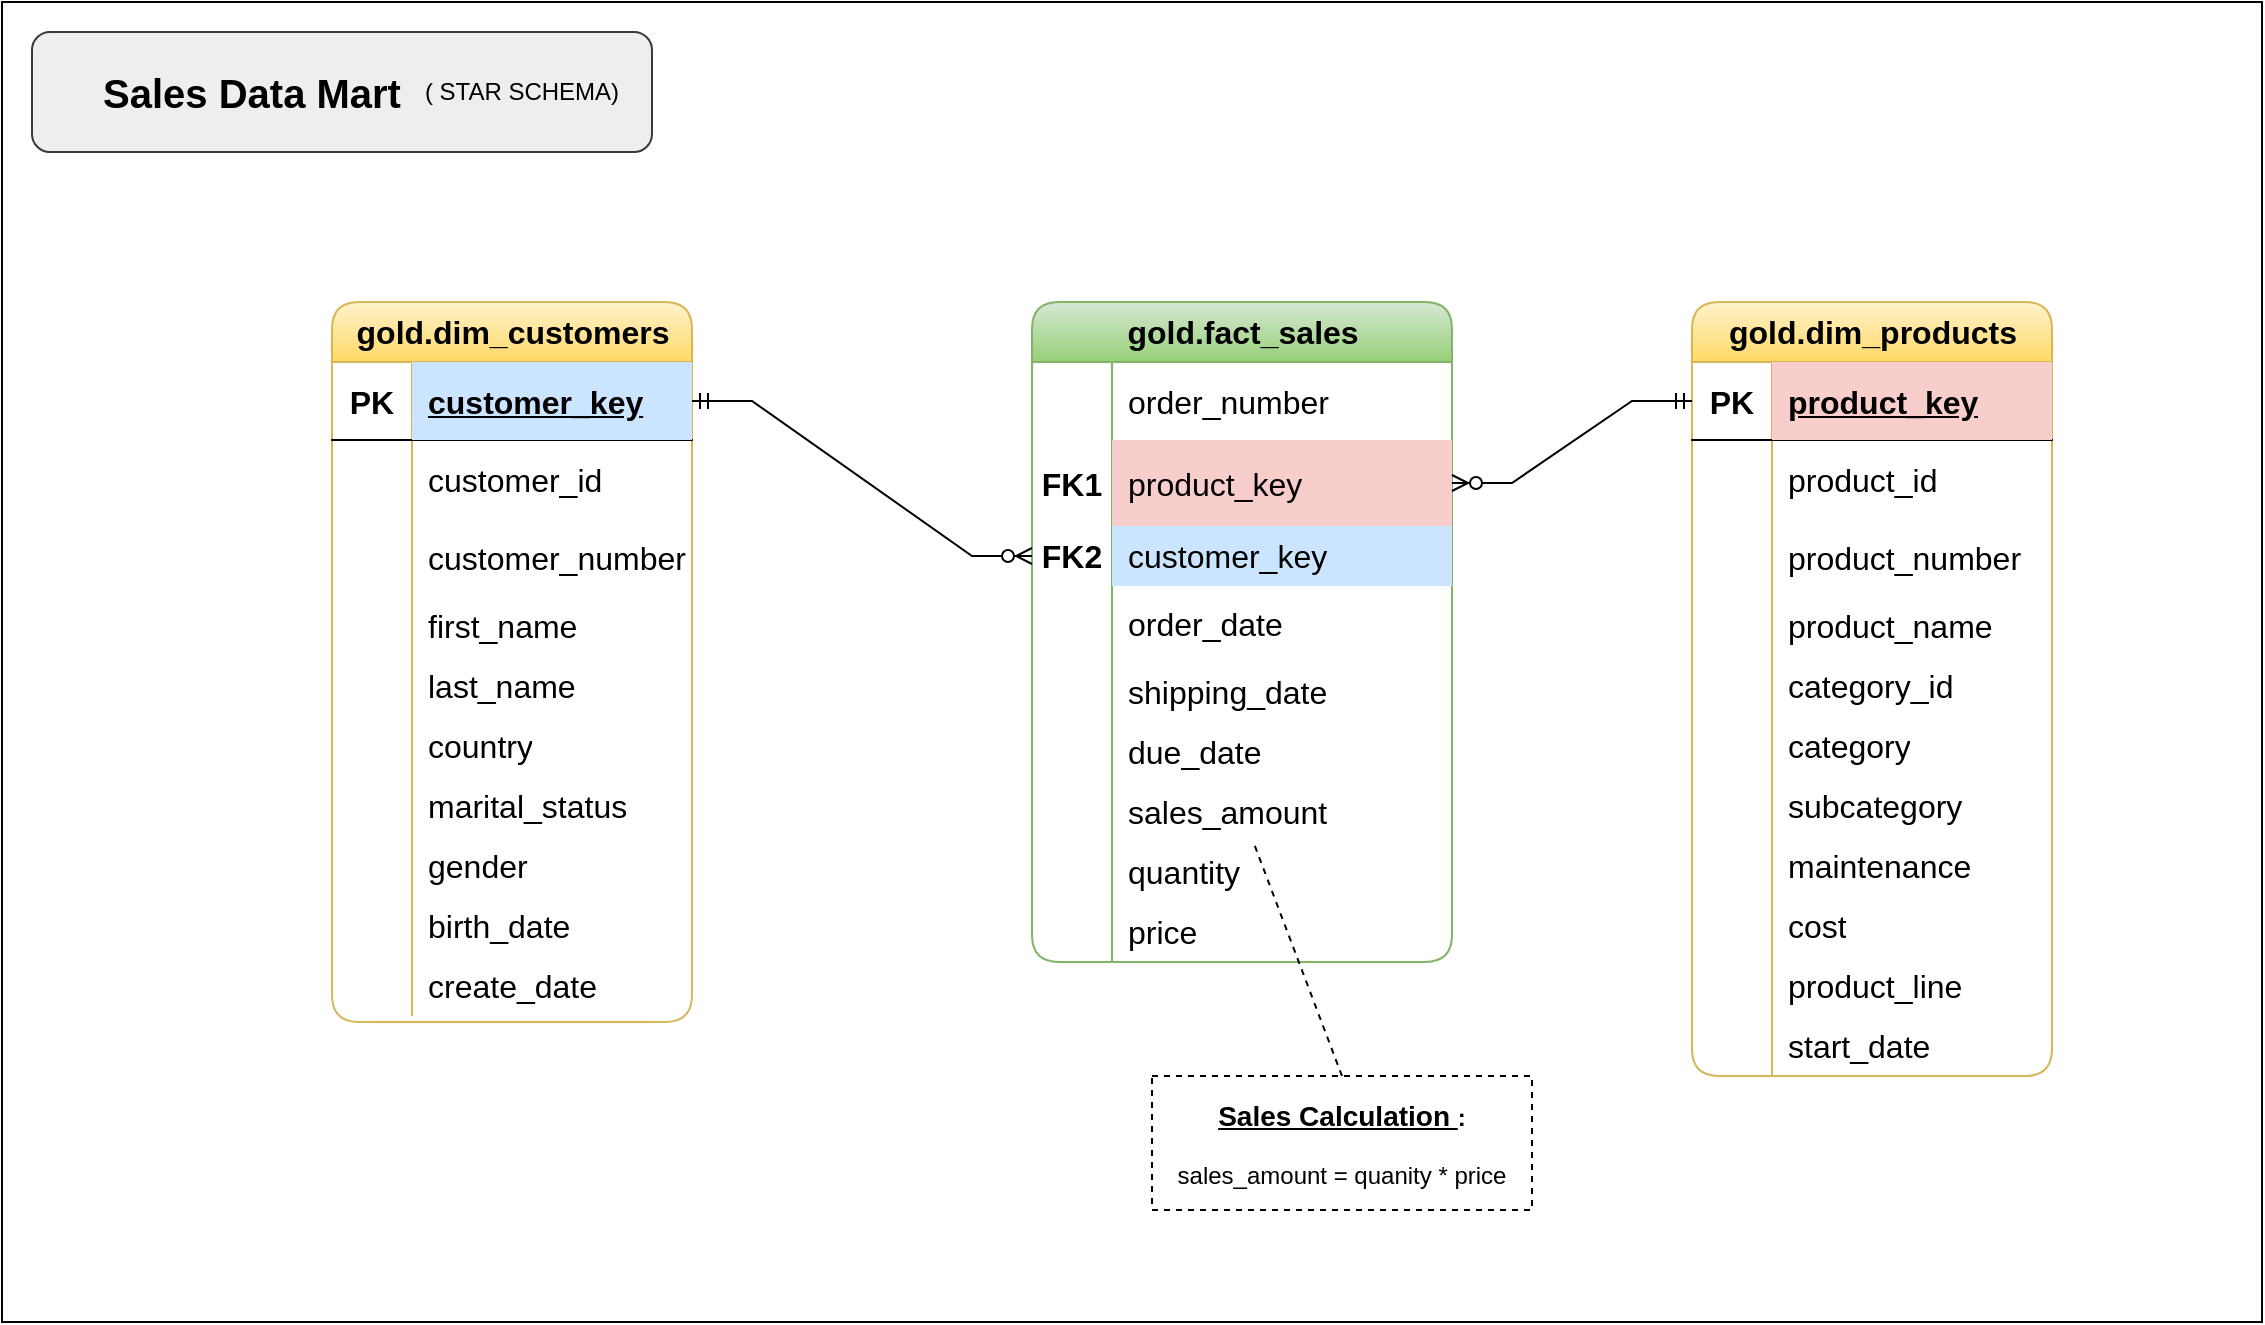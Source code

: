 <mxfile version="28.0.6">
  <diagram name="Page-1" id="heKr-pTORwXaafZN0PNs">
    <mxGraphModel dx="1231" dy="581" grid="1" gridSize="10" guides="1" tooltips="1" connect="1" arrows="1" fold="1" page="1" pageScale="1" pageWidth="1200" pageHeight="1920" math="0" shadow="0">
      <root>
        <mxCell id="0" />
        <mxCell id="1" parent="0" />
        <mxCell id="PJMB5skISixGm1OOkztE-1" value="" style="rounded=0;whiteSpace=wrap;html=1;" vertex="1" parent="1">
          <mxGeometry x="35" y="10" width="1130" height="660" as="geometry" />
        </mxCell>
        <mxCell id="b_5V-ln6tmP2n-b7iVZX-113" value="" style="rounded=1;whiteSpace=wrap;html=1;fillColor=#eeeeee;strokeColor=#36393d;" parent="1" vertex="1">
          <mxGeometry x="50" y="25" width="310" height="60" as="geometry" />
        </mxCell>
        <mxCell id="b_5V-ln6tmP2n-b7iVZX-1" value="gold.dim_customers" style="shape=table;startSize=30;container=1;collapsible=1;childLayout=tableLayout;fixedRows=1;rowLines=0;fontStyle=1;align=center;resizeLast=1;html=1;fontSize=16;rounded=1;fillColor=#fff2cc;strokeColor=#d6b656;gradientColor=#ffd966;" parent="1" vertex="1">
          <mxGeometry x="200" y="160" width="180" height="360" as="geometry" />
        </mxCell>
        <mxCell id="b_5V-ln6tmP2n-b7iVZX-2" value="" style="shape=tableRow;horizontal=0;startSize=0;swimlaneHead=0;swimlaneBody=0;fillColor=none;collapsible=0;dropTarget=0;points=[[0,0.5],[1,0.5]];portConstraint=eastwest;top=0;left=0;right=0;bottom=1;fontSize=16;" parent="b_5V-ln6tmP2n-b7iVZX-1" vertex="1">
          <mxGeometry y="30" width="180" height="39" as="geometry" />
        </mxCell>
        <mxCell id="b_5V-ln6tmP2n-b7iVZX-3" value="PK" style="shape=partialRectangle;connectable=0;fillColor=none;top=0;left=0;bottom=0;right=0;fontStyle=1;overflow=hidden;whiteSpace=wrap;html=1;fontSize=16;" parent="b_5V-ln6tmP2n-b7iVZX-2" vertex="1">
          <mxGeometry width="40" height="39" as="geometry">
            <mxRectangle width="40" height="39" as="alternateBounds" />
          </mxGeometry>
        </mxCell>
        <mxCell id="b_5V-ln6tmP2n-b7iVZX-4" value="customer_key" style="shape=partialRectangle;connectable=0;fillColor=#cce5ff;top=0;left=0;bottom=0;right=0;align=left;spacingLeft=6;fontStyle=5;overflow=hidden;whiteSpace=wrap;html=1;fontSize=16;strokeColor=#36393d;" parent="b_5V-ln6tmP2n-b7iVZX-2" vertex="1">
          <mxGeometry x="40" width="140" height="39" as="geometry">
            <mxRectangle width="140" height="39" as="alternateBounds" />
          </mxGeometry>
        </mxCell>
        <mxCell id="b_5V-ln6tmP2n-b7iVZX-5" value="" style="shape=tableRow;horizontal=0;startSize=0;swimlaneHead=0;swimlaneBody=0;fillColor=none;collapsible=0;dropTarget=0;points=[[0,0.5],[1,0.5]];portConstraint=eastwest;top=0;left=0;right=0;bottom=0;fontSize=16;" parent="b_5V-ln6tmP2n-b7iVZX-1" vertex="1">
          <mxGeometry y="69" width="180" height="39" as="geometry" />
        </mxCell>
        <mxCell id="b_5V-ln6tmP2n-b7iVZX-6" value="" style="shape=partialRectangle;connectable=0;fillColor=none;top=0;left=0;bottom=0;right=0;editable=1;overflow=hidden;whiteSpace=wrap;html=1;fontSize=16;" parent="b_5V-ln6tmP2n-b7iVZX-5" vertex="1">
          <mxGeometry width="40" height="39" as="geometry">
            <mxRectangle width="40" height="39" as="alternateBounds" />
          </mxGeometry>
        </mxCell>
        <mxCell id="b_5V-ln6tmP2n-b7iVZX-7" value="customer_id" style="shape=partialRectangle;connectable=0;fillColor=none;top=0;left=0;bottom=0;right=0;align=left;spacingLeft=6;overflow=hidden;whiteSpace=wrap;html=1;fontSize=16;" parent="b_5V-ln6tmP2n-b7iVZX-5" vertex="1">
          <mxGeometry x="40" width="140" height="39" as="geometry">
            <mxRectangle width="140" height="39" as="alternateBounds" />
          </mxGeometry>
        </mxCell>
        <mxCell id="b_5V-ln6tmP2n-b7iVZX-8" value="" style="shape=tableRow;horizontal=0;startSize=0;swimlaneHead=0;swimlaneBody=0;fillColor=none;collapsible=0;dropTarget=0;points=[[0,0.5],[1,0.5]];portConstraint=eastwest;top=0;left=0;right=0;bottom=0;fontSize=16;" parent="b_5V-ln6tmP2n-b7iVZX-1" vertex="1">
          <mxGeometry y="108" width="180" height="39" as="geometry" />
        </mxCell>
        <mxCell id="b_5V-ln6tmP2n-b7iVZX-9" value="" style="shape=partialRectangle;connectable=0;fillColor=none;top=0;left=0;bottom=0;right=0;editable=1;overflow=hidden;whiteSpace=wrap;html=1;fontSize=16;" parent="b_5V-ln6tmP2n-b7iVZX-8" vertex="1">
          <mxGeometry width="40" height="39" as="geometry">
            <mxRectangle width="40" height="39" as="alternateBounds" />
          </mxGeometry>
        </mxCell>
        <mxCell id="b_5V-ln6tmP2n-b7iVZX-10" value="customer_number" style="shape=partialRectangle;connectable=0;fillColor=none;top=0;left=0;bottom=0;right=0;align=left;spacingLeft=6;overflow=hidden;whiteSpace=wrap;html=1;fontSize=16;" parent="b_5V-ln6tmP2n-b7iVZX-8" vertex="1">
          <mxGeometry x="40" width="140" height="39" as="geometry">
            <mxRectangle width="140" height="39" as="alternateBounds" />
          </mxGeometry>
        </mxCell>
        <mxCell id="b_5V-ln6tmP2n-b7iVZX-11" value="" style="shape=tableRow;horizontal=0;startSize=0;swimlaneHead=0;swimlaneBody=0;fillColor=none;collapsible=0;dropTarget=0;points=[[0,0.5],[1,0.5]];portConstraint=eastwest;top=0;left=0;right=0;bottom=0;fontSize=16;" parent="b_5V-ln6tmP2n-b7iVZX-1" vertex="1">
          <mxGeometry y="147" width="180" height="30" as="geometry" />
        </mxCell>
        <mxCell id="b_5V-ln6tmP2n-b7iVZX-12" value="" style="shape=partialRectangle;connectable=0;fillColor=none;top=0;left=0;bottom=0;right=0;editable=1;overflow=hidden;whiteSpace=wrap;html=1;fontSize=16;" parent="b_5V-ln6tmP2n-b7iVZX-11" vertex="1">
          <mxGeometry width="40" height="30" as="geometry">
            <mxRectangle width="40" height="30" as="alternateBounds" />
          </mxGeometry>
        </mxCell>
        <mxCell id="b_5V-ln6tmP2n-b7iVZX-13" value="first_name" style="shape=partialRectangle;connectable=0;fillColor=none;top=0;left=0;bottom=0;right=0;align=left;spacingLeft=6;overflow=hidden;whiteSpace=wrap;html=1;fontSize=16;" parent="b_5V-ln6tmP2n-b7iVZX-11" vertex="1">
          <mxGeometry x="40" width="140" height="30" as="geometry">
            <mxRectangle width="140" height="30" as="alternateBounds" />
          </mxGeometry>
        </mxCell>
        <mxCell id="b_5V-ln6tmP2n-b7iVZX-15" value="" style="shape=tableRow;horizontal=0;startSize=0;swimlaneHead=0;swimlaneBody=0;fillColor=none;collapsible=0;dropTarget=0;points=[[0,0.5],[1,0.5]];portConstraint=eastwest;top=0;left=0;right=0;bottom=0;fontSize=16;" parent="b_5V-ln6tmP2n-b7iVZX-1" vertex="1">
          <mxGeometry y="177" width="180" height="30" as="geometry" />
        </mxCell>
        <mxCell id="b_5V-ln6tmP2n-b7iVZX-16" value="" style="shape=partialRectangle;connectable=0;fillColor=none;top=0;left=0;bottom=0;right=0;editable=1;overflow=hidden;whiteSpace=wrap;html=1;fontSize=16;" parent="b_5V-ln6tmP2n-b7iVZX-15" vertex="1">
          <mxGeometry width="40" height="30" as="geometry">
            <mxRectangle width="40" height="30" as="alternateBounds" />
          </mxGeometry>
        </mxCell>
        <mxCell id="b_5V-ln6tmP2n-b7iVZX-17" value="last_name" style="shape=partialRectangle;connectable=0;fillColor=none;top=0;left=0;bottom=0;right=0;align=left;spacingLeft=6;overflow=hidden;whiteSpace=wrap;html=1;fontSize=16;" parent="b_5V-ln6tmP2n-b7iVZX-15" vertex="1">
          <mxGeometry x="40" width="140" height="30" as="geometry">
            <mxRectangle width="140" height="30" as="alternateBounds" />
          </mxGeometry>
        </mxCell>
        <mxCell id="b_5V-ln6tmP2n-b7iVZX-18" value="" style="shape=tableRow;horizontal=0;startSize=0;swimlaneHead=0;swimlaneBody=0;fillColor=none;collapsible=0;dropTarget=0;points=[[0,0.5],[1,0.5]];portConstraint=eastwest;top=0;left=0;right=0;bottom=0;fontSize=16;" parent="b_5V-ln6tmP2n-b7iVZX-1" vertex="1">
          <mxGeometry y="207" width="180" height="30" as="geometry" />
        </mxCell>
        <mxCell id="b_5V-ln6tmP2n-b7iVZX-19" value="" style="shape=partialRectangle;connectable=0;fillColor=none;top=0;left=0;bottom=0;right=0;editable=1;overflow=hidden;whiteSpace=wrap;html=1;fontSize=16;" parent="b_5V-ln6tmP2n-b7iVZX-18" vertex="1">
          <mxGeometry width="40" height="30" as="geometry">
            <mxRectangle width="40" height="30" as="alternateBounds" />
          </mxGeometry>
        </mxCell>
        <mxCell id="b_5V-ln6tmP2n-b7iVZX-20" value="country" style="shape=partialRectangle;connectable=0;fillColor=none;top=0;left=0;bottom=0;right=0;align=left;spacingLeft=6;overflow=hidden;whiteSpace=wrap;html=1;fontSize=16;" parent="b_5V-ln6tmP2n-b7iVZX-18" vertex="1">
          <mxGeometry x="40" width="140" height="30" as="geometry">
            <mxRectangle width="140" height="30" as="alternateBounds" />
          </mxGeometry>
        </mxCell>
        <mxCell id="b_5V-ln6tmP2n-b7iVZX-21" value="" style="shape=tableRow;horizontal=0;startSize=0;swimlaneHead=0;swimlaneBody=0;fillColor=none;collapsible=0;dropTarget=0;points=[[0,0.5],[1,0.5]];portConstraint=eastwest;top=0;left=0;right=0;bottom=0;fontSize=16;" parent="b_5V-ln6tmP2n-b7iVZX-1" vertex="1">
          <mxGeometry y="237" width="180" height="30" as="geometry" />
        </mxCell>
        <mxCell id="b_5V-ln6tmP2n-b7iVZX-22" value="" style="shape=partialRectangle;connectable=0;fillColor=none;top=0;left=0;bottom=0;right=0;editable=1;overflow=hidden;whiteSpace=wrap;html=1;fontSize=16;" parent="b_5V-ln6tmP2n-b7iVZX-21" vertex="1">
          <mxGeometry width="40" height="30" as="geometry">
            <mxRectangle width="40" height="30" as="alternateBounds" />
          </mxGeometry>
        </mxCell>
        <mxCell id="b_5V-ln6tmP2n-b7iVZX-23" value="marital_status" style="shape=partialRectangle;connectable=0;fillColor=none;top=0;left=0;bottom=0;right=0;align=left;spacingLeft=6;overflow=hidden;whiteSpace=wrap;html=1;fontSize=16;" parent="b_5V-ln6tmP2n-b7iVZX-21" vertex="1">
          <mxGeometry x="40" width="140" height="30" as="geometry">
            <mxRectangle width="140" height="30" as="alternateBounds" />
          </mxGeometry>
        </mxCell>
        <mxCell id="b_5V-ln6tmP2n-b7iVZX-24" value="" style="shape=tableRow;horizontal=0;startSize=0;swimlaneHead=0;swimlaneBody=0;fillColor=none;collapsible=0;dropTarget=0;points=[[0,0.5],[1,0.5]];portConstraint=eastwest;top=0;left=0;right=0;bottom=0;fontSize=16;" parent="b_5V-ln6tmP2n-b7iVZX-1" vertex="1">
          <mxGeometry y="267" width="180" height="30" as="geometry" />
        </mxCell>
        <mxCell id="b_5V-ln6tmP2n-b7iVZX-25" value="" style="shape=partialRectangle;connectable=0;fillColor=none;top=0;left=0;bottom=0;right=0;editable=1;overflow=hidden;whiteSpace=wrap;html=1;fontSize=16;" parent="b_5V-ln6tmP2n-b7iVZX-24" vertex="1">
          <mxGeometry width="40" height="30" as="geometry">
            <mxRectangle width="40" height="30" as="alternateBounds" />
          </mxGeometry>
        </mxCell>
        <mxCell id="b_5V-ln6tmP2n-b7iVZX-26" value="gender" style="shape=partialRectangle;connectable=0;fillColor=none;top=0;left=0;bottom=0;right=0;align=left;spacingLeft=6;overflow=hidden;whiteSpace=wrap;html=1;fontSize=16;" parent="b_5V-ln6tmP2n-b7iVZX-24" vertex="1">
          <mxGeometry x="40" width="140" height="30" as="geometry">
            <mxRectangle width="140" height="30" as="alternateBounds" />
          </mxGeometry>
        </mxCell>
        <mxCell id="b_5V-ln6tmP2n-b7iVZX-27" value="" style="shape=tableRow;horizontal=0;startSize=0;swimlaneHead=0;swimlaneBody=0;fillColor=none;collapsible=0;dropTarget=0;points=[[0,0.5],[1,0.5]];portConstraint=eastwest;top=0;left=0;right=0;bottom=0;fontSize=16;" parent="b_5V-ln6tmP2n-b7iVZX-1" vertex="1">
          <mxGeometry y="297" width="180" height="30" as="geometry" />
        </mxCell>
        <mxCell id="b_5V-ln6tmP2n-b7iVZX-28" value="" style="shape=partialRectangle;connectable=0;fillColor=none;top=0;left=0;bottom=0;right=0;editable=1;overflow=hidden;whiteSpace=wrap;html=1;fontSize=16;" parent="b_5V-ln6tmP2n-b7iVZX-27" vertex="1">
          <mxGeometry width="40" height="30" as="geometry">
            <mxRectangle width="40" height="30" as="alternateBounds" />
          </mxGeometry>
        </mxCell>
        <mxCell id="b_5V-ln6tmP2n-b7iVZX-29" value="birth_date" style="shape=partialRectangle;connectable=0;fillColor=none;top=0;left=0;bottom=0;right=0;align=left;spacingLeft=6;overflow=hidden;whiteSpace=wrap;html=1;fontSize=16;" parent="b_5V-ln6tmP2n-b7iVZX-27" vertex="1">
          <mxGeometry x="40" width="140" height="30" as="geometry">
            <mxRectangle width="140" height="30" as="alternateBounds" />
          </mxGeometry>
        </mxCell>
        <mxCell id="b_5V-ln6tmP2n-b7iVZX-30" value="" style="shape=tableRow;horizontal=0;startSize=0;swimlaneHead=0;swimlaneBody=0;fillColor=none;collapsible=0;dropTarget=0;points=[[0,0.5],[1,0.5]];portConstraint=eastwest;top=0;left=0;right=0;bottom=0;fontSize=16;" parent="b_5V-ln6tmP2n-b7iVZX-1" vertex="1">
          <mxGeometry y="327" width="180" height="30" as="geometry" />
        </mxCell>
        <mxCell id="b_5V-ln6tmP2n-b7iVZX-31" value="" style="shape=partialRectangle;connectable=0;fillColor=none;top=0;left=0;bottom=0;right=0;editable=1;overflow=hidden;whiteSpace=wrap;html=1;fontSize=16;" parent="b_5V-ln6tmP2n-b7iVZX-30" vertex="1">
          <mxGeometry width="40" height="30" as="geometry">
            <mxRectangle width="40" height="30" as="alternateBounds" />
          </mxGeometry>
        </mxCell>
        <mxCell id="b_5V-ln6tmP2n-b7iVZX-32" value="create_date" style="shape=partialRectangle;connectable=0;fillColor=none;top=0;left=0;bottom=0;right=0;align=left;spacingLeft=6;overflow=hidden;whiteSpace=wrap;html=1;fontSize=16;" parent="b_5V-ln6tmP2n-b7iVZX-30" vertex="1">
          <mxGeometry x="40" width="140" height="30" as="geometry">
            <mxRectangle width="140" height="30" as="alternateBounds" />
          </mxGeometry>
        </mxCell>
        <mxCell id="b_5V-ln6tmP2n-b7iVZX-39" value="gold.dim_products" style="shape=table;startSize=30;container=1;collapsible=1;childLayout=tableLayout;fixedRows=1;rowLines=0;fontStyle=1;align=center;resizeLast=1;html=1;fontSize=16;rounded=1;fillColor=#fff2cc;strokeColor=#d6b656;gradientColor=#ffd966;" parent="1" vertex="1">
          <mxGeometry x="880" y="160" width="180" height="387" as="geometry" />
        </mxCell>
        <mxCell id="b_5V-ln6tmP2n-b7iVZX-40" value="" style="shape=tableRow;horizontal=0;startSize=0;swimlaneHead=0;swimlaneBody=0;fillColor=none;collapsible=0;dropTarget=0;points=[[0,0.5],[1,0.5]];portConstraint=eastwest;top=0;left=0;right=0;bottom=1;fontSize=16;" parent="b_5V-ln6tmP2n-b7iVZX-39" vertex="1">
          <mxGeometry y="30" width="180" height="39" as="geometry" />
        </mxCell>
        <mxCell id="b_5V-ln6tmP2n-b7iVZX-41" value="PK" style="shape=partialRectangle;connectable=0;fillColor=none;top=0;left=0;bottom=0;right=0;fontStyle=1;overflow=hidden;whiteSpace=wrap;html=1;fontSize=16;" parent="b_5V-ln6tmP2n-b7iVZX-40" vertex="1">
          <mxGeometry width="40" height="39" as="geometry">
            <mxRectangle width="40" height="39" as="alternateBounds" />
          </mxGeometry>
        </mxCell>
        <mxCell id="b_5V-ln6tmP2n-b7iVZX-42" value="product_key" style="shape=partialRectangle;connectable=0;fillColor=#f8cecc;top=0;left=0;bottom=0;right=0;align=left;spacingLeft=6;fontStyle=5;overflow=hidden;whiteSpace=wrap;html=1;fontSize=16;strokeColor=#b85450;" parent="b_5V-ln6tmP2n-b7iVZX-40" vertex="1">
          <mxGeometry x="40" width="140" height="39" as="geometry">
            <mxRectangle width="140" height="39" as="alternateBounds" />
          </mxGeometry>
        </mxCell>
        <mxCell id="b_5V-ln6tmP2n-b7iVZX-43" value="" style="shape=tableRow;horizontal=0;startSize=0;swimlaneHead=0;swimlaneBody=0;fillColor=none;collapsible=0;dropTarget=0;points=[[0,0.5],[1,0.5]];portConstraint=eastwest;top=0;left=0;right=0;bottom=0;fontSize=16;" parent="b_5V-ln6tmP2n-b7iVZX-39" vertex="1">
          <mxGeometry y="69" width="180" height="39" as="geometry" />
        </mxCell>
        <mxCell id="b_5V-ln6tmP2n-b7iVZX-44" value="" style="shape=partialRectangle;connectable=0;fillColor=none;top=0;left=0;bottom=0;right=0;editable=1;overflow=hidden;whiteSpace=wrap;html=1;fontSize=16;" parent="b_5V-ln6tmP2n-b7iVZX-43" vertex="1">
          <mxGeometry width="40" height="39" as="geometry">
            <mxRectangle width="40" height="39" as="alternateBounds" />
          </mxGeometry>
        </mxCell>
        <mxCell id="b_5V-ln6tmP2n-b7iVZX-45" value="product_id" style="shape=partialRectangle;connectable=0;fillColor=none;top=0;left=0;bottom=0;right=0;align=left;spacingLeft=6;overflow=hidden;whiteSpace=wrap;html=1;fontSize=16;" parent="b_5V-ln6tmP2n-b7iVZX-43" vertex="1">
          <mxGeometry x="40" width="140" height="39" as="geometry">
            <mxRectangle width="140" height="39" as="alternateBounds" />
          </mxGeometry>
        </mxCell>
        <mxCell id="b_5V-ln6tmP2n-b7iVZX-46" value="" style="shape=tableRow;horizontal=0;startSize=0;swimlaneHead=0;swimlaneBody=0;fillColor=none;collapsible=0;dropTarget=0;points=[[0,0.5],[1,0.5]];portConstraint=eastwest;top=0;left=0;right=0;bottom=0;fontSize=16;" parent="b_5V-ln6tmP2n-b7iVZX-39" vertex="1">
          <mxGeometry y="108" width="180" height="39" as="geometry" />
        </mxCell>
        <mxCell id="b_5V-ln6tmP2n-b7iVZX-47" value="" style="shape=partialRectangle;connectable=0;fillColor=none;top=0;left=0;bottom=0;right=0;editable=1;overflow=hidden;whiteSpace=wrap;html=1;fontSize=16;" parent="b_5V-ln6tmP2n-b7iVZX-46" vertex="1">
          <mxGeometry width="40" height="39" as="geometry">
            <mxRectangle width="40" height="39" as="alternateBounds" />
          </mxGeometry>
        </mxCell>
        <mxCell id="b_5V-ln6tmP2n-b7iVZX-48" value="product_number" style="shape=partialRectangle;connectable=0;fillColor=none;top=0;left=0;bottom=0;right=0;align=left;spacingLeft=6;overflow=hidden;whiteSpace=wrap;html=1;fontSize=16;" parent="b_5V-ln6tmP2n-b7iVZX-46" vertex="1">
          <mxGeometry x="40" width="140" height="39" as="geometry">
            <mxRectangle width="140" height="39" as="alternateBounds" />
          </mxGeometry>
        </mxCell>
        <mxCell id="b_5V-ln6tmP2n-b7iVZX-49" value="" style="shape=tableRow;horizontal=0;startSize=0;swimlaneHead=0;swimlaneBody=0;fillColor=none;collapsible=0;dropTarget=0;points=[[0,0.5],[1,0.5]];portConstraint=eastwest;top=0;left=0;right=0;bottom=0;fontSize=16;" parent="b_5V-ln6tmP2n-b7iVZX-39" vertex="1">
          <mxGeometry y="147" width="180" height="30" as="geometry" />
        </mxCell>
        <mxCell id="b_5V-ln6tmP2n-b7iVZX-50" value="" style="shape=partialRectangle;connectable=0;fillColor=none;top=0;left=0;bottom=0;right=0;editable=1;overflow=hidden;whiteSpace=wrap;html=1;fontSize=16;" parent="b_5V-ln6tmP2n-b7iVZX-49" vertex="1">
          <mxGeometry width="40" height="30" as="geometry">
            <mxRectangle width="40" height="30" as="alternateBounds" />
          </mxGeometry>
        </mxCell>
        <mxCell id="b_5V-ln6tmP2n-b7iVZX-51" value="product_name" style="shape=partialRectangle;connectable=0;fillColor=none;top=0;left=0;bottom=0;right=0;align=left;spacingLeft=6;overflow=hidden;whiteSpace=wrap;html=1;fontSize=16;" parent="b_5V-ln6tmP2n-b7iVZX-49" vertex="1">
          <mxGeometry x="40" width="140" height="30" as="geometry">
            <mxRectangle width="140" height="30" as="alternateBounds" />
          </mxGeometry>
        </mxCell>
        <mxCell id="b_5V-ln6tmP2n-b7iVZX-52" value="" style="shape=tableRow;horizontal=0;startSize=0;swimlaneHead=0;swimlaneBody=0;fillColor=none;collapsible=0;dropTarget=0;points=[[0,0.5],[1,0.5]];portConstraint=eastwest;top=0;left=0;right=0;bottom=0;fontSize=16;" parent="b_5V-ln6tmP2n-b7iVZX-39" vertex="1">
          <mxGeometry y="177" width="180" height="30" as="geometry" />
        </mxCell>
        <mxCell id="b_5V-ln6tmP2n-b7iVZX-53" value="" style="shape=partialRectangle;connectable=0;fillColor=none;top=0;left=0;bottom=0;right=0;editable=1;overflow=hidden;whiteSpace=wrap;html=1;fontSize=16;" parent="b_5V-ln6tmP2n-b7iVZX-52" vertex="1">
          <mxGeometry width="40" height="30" as="geometry">
            <mxRectangle width="40" height="30" as="alternateBounds" />
          </mxGeometry>
        </mxCell>
        <mxCell id="b_5V-ln6tmP2n-b7iVZX-54" value="category_id" style="shape=partialRectangle;connectable=0;fillColor=none;top=0;left=0;bottom=0;right=0;align=left;spacingLeft=6;overflow=hidden;whiteSpace=wrap;html=1;fontSize=16;" parent="b_5V-ln6tmP2n-b7iVZX-52" vertex="1">
          <mxGeometry x="40" width="140" height="30" as="geometry">
            <mxRectangle width="140" height="30" as="alternateBounds" />
          </mxGeometry>
        </mxCell>
        <mxCell id="b_5V-ln6tmP2n-b7iVZX-55" value="" style="shape=tableRow;horizontal=0;startSize=0;swimlaneHead=0;swimlaneBody=0;fillColor=none;collapsible=0;dropTarget=0;points=[[0,0.5],[1,0.5]];portConstraint=eastwest;top=0;left=0;right=0;bottom=0;fontSize=16;" parent="b_5V-ln6tmP2n-b7iVZX-39" vertex="1">
          <mxGeometry y="207" width="180" height="30" as="geometry" />
        </mxCell>
        <mxCell id="b_5V-ln6tmP2n-b7iVZX-56" value="" style="shape=partialRectangle;connectable=0;fillColor=none;top=0;left=0;bottom=0;right=0;editable=1;overflow=hidden;whiteSpace=wrap;html=1;fontSize=16;" parent="b_5V-ln6tmP2n-b7iVZX-55" vertex="1">
          <mxGeometry width="40" height="30" as="geometry">
            <mxRectangle width="40" height="30" as="alternateBounds" />
          </mxGeometry>
        </mxCell>
        <mxCell id="b_5V-ln6tmP2n-b7iVZX-57" value="category" style="shape=partialRectangle;connectable=0;fillColor=none;top=0;left=0;bottom=0;right=0;align=left;spacingLeft=6;overflow=hidden;whiteSpace=wrap;html=1;fontSize=16;" parent="b_5V-ln6tmP2n-b7iVZX-55" vertex="1">
          <mxGeometry x="40" width="140" height="30" as="geometry">
            <mxRectangle width="140" height="30" as="alternateBounds" />
          </mxGeometry>
        </mxCell>
        <mxCell id="b_5V-ln6tmP2n-b7iVZX-58" value="" style="shape=tableRow;horizontal=0;startSize=0;swimlaneHead=0;swimlaneBody=0;fillColor=none;collapsible=0;dropTarget=0;points=[[0,0.5],[1,0.5]];portConstraint=eastwest;top=0;left=0;right=0;bottom=0;fontSize=16;" parent="b_5V-ln6tmP2n-b7iVZX-39" vertex="1">
          <mxGeometry y="237" width="180" height="30" as="geometry" />
        </mxCell>
        <mxCell id="b_5V-ln6tmP2n-b7iVZX-59" value="" style="shape=partialRectangle;connectable=0;fillColor=none;top=0;left=0;bottom=0;right=0;editable=1;overflow=hidden;whiteSpace=wrap;html=1;fontSize=16;" parent="b_5V-ln6tmP2n-b7iVZX-58" vertex="1">
          <mxGeometry width="40" height="30" as="geometry">
            <mxRectangle width="40" height="30" as="alternateBounds" />
          </mxGeometry>
        </mxCell>
        <mxCell id="b_5V-ln6tmP2n-b7iVZX-60" value="subcategory" style="shape=partialRectangle;connectable=0;fillColor=none;top=0;left=0;bottom=0;right=0;align=left;spacingLeft=6;overflow=hidden;whiteSpace=wrap;html=1;fontSize=16;" parent="b_5V-ln6tmP2n-b7iVZX-58" vertex="1">
          <mxGeometry x="40" width="140" height="30" as="geometry">
            <mxRectangle width="140" height="30" as="alternateBounds" />
          </mxGeometry>
        </mxCell>
        <mxCell id="b_5V-ln6tmP2n-b7iVZX-61" value="" style="shape=tableRow;horizontal=0;startSize=0;swimlaneHead=0;swimlaneBody=0;fillColor=none;collapsible=0;dropTarget=0;points=[[0,0.5],[1,0.5]];portConstraint=eastwest;top=0;left=0;right=0;bottom=0;fontSize=16;" parent="b_5V-ln6tmP2n-b7iVZX-39" vertex="1">
          <mxGeometry y="267" width="180" height="30" as="geometry" />
        </mxCell>
        <mxCell id="b_5V-ln6tmP2n-b7iVZX-62" value="" style="shape=partialRectangle;connectable=0;fillColor=none;top=0;left=0;bottom=0;right=0;editable=1;overflow=hidden;whiteSpace=wrap;html=1;fontSize=16;" parent="b_5V-ln6tmP2n-b7iVZX-61" vertex="1">
          <mxGeometry width="40" height="30" as="geometry">
            <mxRectangle width="40" height="30" as="alternateBounds" />
          </mxGeometry>
        </mxCell>
        <mxCell id="b_5V-ln6tmP2n-b7iVZX-63" value="maintenance" style="shape=partialRectangle;connectable=0;fillColor=none;top=0;left=0;bottom=0;right=0;align=left;spacingLeft=6;overflow=hidden;whiteSpace=wrap;html=1;fontSize=16;" parent="b_5V-ln6tmP2n-b7iVZX-61" vertex="1">
          <mxGeometry x="40" width="140" height="30" as="geometry">
            <mxRectangle width="140" height="30" as="alternateBounds" />
          </mxGeometry>
        </mxCell>
        <mxCell id="b_5V-ln6tmP2n-b7iVZX-64" value="" style="shape=tableRow;horizontal=0;startSize=0;swimlaneHead=0;swimlaneBody=0;fillColor=none;collapsible=0;dropTarget=0;points=[[0,0.5],[1,0.5]];portConstraint=eastwest;top=0;left=0;right=0;bottom=0;fontSize=16;" parent="b_5V-ln6tmP2n-b7iVZX-39" vertex="1">
          <mxGeometry y="297" width="180" height="30" as="geometry" />
        </mxCell>
        <mxCell id="b_5V-ln6tmP2n-b7iVZX-65" value="" style="shape=partialRectangle;connectable=0;fillColor=none;top=0;left=0;bottom=0;right=0;editable=1;overflow=hidden;whiteSpace=wrap;html=1;fontSize=16;" parent="b_5V-ln6tmP2n-b7iVZX-64" vertex="1">
          <mxGeometry width="40" height="30" as="geometry">
            <mxRectangle width="40" height="30" as="alternateBounds" />
          </mxGeometry>
        </mxCell>
        <mxCell id="b_5V-ln6tmP2n-b7iVZX-66" value="cost" style="shape=partialRectangle;connectable=0;fillColor=none;top=0;left=0;bottom=0;right=0;align=left;spacingLeft=6;overflow=hidden;whiteSpace=wrap;html=1;fontSize=16;" parent="b_5V-ln6tmP2n-b7iVZX-64" vertex="1">
          <mxGeometry x="40" width="140" height="30" as="geometry">
            <mxRectangle width="140" height="30" as="alternateBounds" />
          </mxGeometry>
        </mxCell>
        <mxCell id="b_5V-ln6tmP2n-b7iVZX-67" value="" style="shape=tableRow;horizontal=0;startSize=0;swimlaneHead=0;swimlaneBody=0;fillColor=none;collapsible=0;dropTarget=0;points=[[0,0.5],[1,0.5]];portConstraint=eastwest;top=0;left=0;right=0;bottom=0;fontSize=16;" parent="b_5V-ln6tmP2n-b7iVZX-39" vertex="1">
          <mxGeometry y="327" width="180" height="30" as="geometry" />
        </mxCell>
        <mxCell id="b_5V-ln6tmP2n-b7iVZX-68" value="" style="shape=partialRectangle;connectable=0;fillColor=none;top=0;left=0;bottom=0;right=0;editable=1;overflow=hidden;whiteSpace=wrap;html=1;fontSize=16;" parent="b_5V-ln6tmP2n-b7iVZX-67" vertex="1">
          <mxGeometry width="40" height="30" as="geometry">
            <mxRectangle width="40" height="30" as="alternateBounds" />
          </mxGeometry>
        </mxCell>
        <mxCell id="b_5V-ln6tmP2n-b7iVZX-69" value="product_line" style="shape=partialRectangle;connectable=0;fillColor=none;top=0;left=0;bottom=0;right=0;align=left;spacingLeft=6;overflow=hidden;whiteSpace=wrap;html=1;fontSize=16;" parent="b_5V-ln6tmP2n-b7iVZX-67" vertex="1">
          <mxGeometry x="40" width="140" height="30" as="geometry">
            <mxRectangle width="140" height="30" as="alternateBounds" />
          </mxGeometry>
        </mxCell>
        <mxCell id="b_5V-ln6tmP2n-b7iVZX-70" value="" style="shape=tableRow;horizontal=0;startSize=0;swimlaneHead=0;swimlaneBody=0;fillColor=none;collapsible=0;dropTarget=0;points=[[0,0.5],[1,0.5]];portConstraint=eastwest;top=0;left=0;right=0;bottom=0;fontSize=16;" parent="b_5V-ln6tmP2n-b7iVZX-39" vertex="1">
          <mxGeometry y="357" width="180" height="30" as="geometry" />
        </mxCell>
        <mxCell id="b_5V-ln6tmP2n-b7iVZX-71" value="" style="shape=partialRectangle;connectable=0;fillColor=none;top=0;left=0;bottom=0;right=0;editable=1;overflow=hidden;whiteSpace=wrap;html=1;fontSize=16;" parent="b_5V-ln6tmP2n-b7iVZX-70" vertex="1">
          <mxGeometry width="40" height="30" as="geometry">
            <mxRectangle width="40" height="30" as="alternateBounds" />
          </mxGeometry>
        </mxCell>
        <mxCell id="b_5V-ln6tmP2n-b7iVZX-72" value="start_date" style="shape=partialRectangle;connectable=0;fillColor=none;top=0;left=0;bottom=0;right=0;align=left;spacingLeft=6;overflow=hidden;whiteSpace=wrap;html=1;fontSize=16;" parent="b_5V-ln6tmP2n-b7iVZX-70" vertex="1">
          <mxGeometry x="40" width="140" height="30" as="geometry">
            <mxRectangle width="140" height="30" as="alternateBounds" />
          </mxGeometry>
        </mxCell>
        <mxCell id="b_5V-ln6tmP2n-b7iVZX-73" value="gold.fact_sales" style="shape=table;startSize=30;container=1;collapsible=1;childLayout=tableLayout;fixedRows=1;rowLines=0;fontStyle=1;align=center;resizeLast=1;html=1;fontSize=16;rounded=1;fillColor=#d5e8d4;strokeColor=#82b366;gradientColor=#97d077;" parent="1" vertex="1">
          <mxGeometry x="550" y="160" width="210" height="330" as="geometry" />
        </mxCell>
        <mxCell id="b_5V-ln6tmP2n-b7iVZX-77" value="" style="shape=tableRow;horizontal=0;startSize=0;swimlaneHead=0;swimlaneBody=0;fillColor=none;collapsible=0;dropTarget=0;points=[[0,0.5],[1,0.5]];portConstraint=eastwest;top=0;left=0;right=0;bottom=0;fontSize=16;" parent="b_5V-ln6tmP2n-b7iVZX-73" vertex="1">
          <mxGeometry y="30" width="210" height="39" as="geometry" />
        </mxCell>
        <mxCell id="b_5V-ln6tmP2n-b7iVZX-78" value="" style="shape=partialRectangle;connectable=0;fillColor=none;top=0;left=0;bottom=0;right=0;editable=1;overflow=hidden;whiteSpace=wrap;html=1;fontSize=16;" parent="b_5V-ln6tmP2n-b7iVZX-77" vertex="1">
          <mxGeometry width="40" height="39" as="geometry">
            <mxRectangle width="40" height="39" as="alternateBounds" />
          </mxGeometry>
        </mxCell>
        <mxCell id="b_5V-ln6tmP2n-b7iVZX-79" value="order_number" style="shape=partialRectangle;connectable=0;fillColor=none;top=0;left=0;bottom=0;right=0;align=left;spacingLeft=6;overflow=hidden;whiteSpace=wrap;html=1;fontSize=16;" parent="b_5V-ln6tmP2n-b7iVZX-77" vertex="1">
          <mxGeometry x="40" width="170" height="39" as="geometry">
            <mxRectangle width="170" height="39" as="alternateBounds" />
          </mxGeometry>
        </mxCell>
        <mxCell id="b_5V-ln6tmP2n-b7iVZX-80" value="" style="shape=tableRow;horizontal=0;startSize=0;swimlaneHead=0;swimlaneBody=0;fillColor=none;collapsible=0;dropTarget=0;points=[[0,0.5],[1,0.5]];portConstraint=eastwest;top=0;left=0;right=0;bottom=0;fontSize=16;" parent="b_5V-ln6tmP2n-b7iVZX-73" vertex="1">
          <mxGeometry y="69" width="210" height="43" as="geometry" />
        </mxCell>
        <mxCell id="b_5V-ln6tmP2n-b7iVZX-81" value="&lt;b&gt;FK1&lt;/b&gt;" style="shape=partialRectangle;connectable=0;fillColor=none;top=0;left=0;bottom=0;right=0;editable=1;overflow=hidden;whiteSpace=wrap;html=1;fontSize=16;" parent="b_5V-ln6tmP2n-b7iVZX-80" vertex="1">
          <mxGeometry width="40" height="43" as="geometry">
            <mxRectangle width="40" height="43" as="alternateBounds" />
          </mxGeometry>
        </mxCell>
        <mxCell id="b_5V-ln6tmP2n-b7iVZX-82" value="product_key" style="shape=partialRectangle;connectable=0;fillColor=#f8cecc;top=0;left=0;bottom=0;right=0;align=left;spacingLeft=6;overflow=hidden;whiteSpace=wrap;html=1;fontSize=16;strokeColor=#b85450;" parent="b_5V-ln6tmP2n-b7iVZX-80" vertex="1">
          <mxGeometry x="40" width="170" height="43" as="geometry">
            <mxRectangle width="170" height="43" as="alternateBounds" />
          </mxGeometry>
        </mxCell>
        <mxCell id="b_5V-ln6tmP2n-b7iVZX-83" value="" style="shape=tableRow;horizontal=0;startSize=0;swimlaneHead=0;swimlaneBody=0;fillColor=none;collapsible=0;dropTarget=0;points=[[0,0.5],[1,0.5]];portConstraint=eastwest;top=0;left=0;right=0;bottom=0;fontSize=16;" parent="b_5V-ln6tmP2n-b7iVZX-73" vertex="1">
          <mxGeometry y="112" width="210" height="30" as="geometry" />
        </mxCell>
        <mxCell id="b_5V-ln6tmP2n-b7iVZX-84" value="FK2" style="shape=partialRectangle;connectable=0;fillColor=none;top=0;left=0;bottom=0;right=0;editable=1;overflow=hidden;whiteSpace=wrap;html=1;fontSize=16;fontStyle=1" parent="b_5V-ln6tmP2n-b7iVZX-83" vertex="1">
          <mxGeometry width="40" height="30" as="geometry">
            <mxRectangle width="40" height="30" as="alternateBounds" />
          </mxGeometry>
        </mxCell>
        <mxCell id="b_5V-ln6tmP2n-b7iVZX-85" value="customer_key" style="shape=partialRectangle;connectable=0;fillColor=#cce5ff;top=0;left=0;bottom=0;right=0;align=left;spacingLeft=6;overflow=hidden;whiteSpace=wrap;html=1;fontSize=16;strokeColor=#36393d;" parent="b_5V-ln6tmP2n-b7iVZX-83" vertex="1">
          <mxGeometry x="40" width="170" height="30" as="geometry">
            <mxRectangle width="170" height="30" as="alternateBounds" />
          </mxGeometry>
        </mxCell>
        <mxCell id="b_5V-ln6tmP2n-b7iVZX-86" value="" style="shape=tableRow;horizontal=0;startSize=0;swimlaneHead=0;swimlaneBody=0;fillColor=none;collapsible=0;dropTarget=0;points=[[0,0.5],[1,0.5]];portConstraint=eastwest;top=0;left=0;right=0;bottom=0;fontSize=16;" parent="b_5V-ln6tmP2n-b7iVZX-73" vertex="1">
          <mxGeometry y="142" width="210" height="38" as="geometry" />
        </mxCell>
        <mxCell id="b_5V-ln6tmP2n-b7iVZX-87" value="" style="shape=partialRectangle;connectable=0;fillColor=none;top=0;left=0;bottom=0;right=0;editable=1;overflow=hidden;whiteSpace=wrap;html=1;fontSize=16;" parent="b_5V-ln6tmP2n-b7iVZX-86" vertex="1">
          <mxGeometry width="40" height="38" as="geometry">
            <mxRectangle width="40" height="38" as="alternateBounds" />
          </mxGeometry>
        </mxCell>
        <mxCell id="b_5V-ln6tmP2n-b7iVZX-88" value="order_date" style="shape=partialRectangle;connectable=0;fillColor=none;top=0;left=0;bottom=0;right=0;align=left;spacingLeft=6;overflow=hidden;whiteSpace=wrap;html=1;fontSize=16;" parent="b_5V-ln6tmP2n-b7iVZX-86" vertex="1">
          <mxGeometry x="40" width="170" height="38" as="geometry">
            <mxRectangle width="170" height="38" as="alternateBounds" />
          </mxGeometry>
        </mxCell>
        <mxCell id="b_5V-ln6tmP2n-b7iVZX-89" value="" style="shape=tableRow;horizontal=0;startSize=0;swimlaneHead=0;swimlaneBody=0;fillColor=none;collapsible=0;dropTarget=0;points=[[0,0.5],[1,0.5]];portConstraint=eastwest;top=0;left=0;right=0;bottom=0;fontSize=16;" parent="b_5V-ln6tmP2n-b7iVZX-73" vertex="1">
          <mxGeometry y="180" width="210" height="30" as="geometry" />
        </mxCell>
        <mxCell id="b_5V-ln6tmP2n-b7iVZX-90" value="" style="shape=partialRectangle;connectable=0;fillColor=none;top=0;left=0;bottom=0;right=0;editable=1;overflow=hidden;whiteSpace=wrap;html=1;fontSize=16;" parent="b_5V-ln6tmP2n-b7iVZX-89" vertex="1">
          <mxGeometry width="40" height="30" as="geometry">
            <mxRectangle width="40" height="30" as="alternateBounds" />
          </mxGeometry>
        </mxCell>
        <mxCell id="b_5V-ln6tmP2n-b7iVZX-91" value="shipping_date" style="shape=partialRectangle;connectable=0;fillColor=none;top=0;left=0;bottom=0;right=0;align=left;spacingLeft=6;overflow=hidden;whiteSpace=wrap;html=1;fontSize=16;" parent="b_5V-ln6tmP2n-b7iVZX-89" vertex="1">
          <mxGeometry x="40" width="170" height="30" as="geometry">
            <mxRectangle width="170" height="30" as="alternateBounds" />
          </mxGeometry>
        </mxCell>
        <mxCell id="b_5V-ln6tmP2n-b7iVZX-92" value="" style="shape=tableRow;horizontal=0;startSize=0;swimlaneHead=0;swimlaneBody=0;fillColor=none;collapsible=0;dropTarget=0;points=[[0,0.5],[1,0.5]];portConstraint=eastwest;top=0;left=0;right=0;bottom=0;fontSize=16;" parent="b_5V-ln6tmP2n-b7iVZX-73" vertex="1">
          <mxGeometry y="210" width="210" height="30" as="geometry" />
        </mxCell>
        <mxCell id="b_5V-ln6tmP2n-b7iVZX-93" value="" style="shape=partialRectangle;connectable=0;fillColor=none;top=0;left=0;bottom=0;right=0;editable=1;overflow=hidden;whiteSpace=wrap;html=1;fontSize=16;" parent="b_5V-ln6tmP2n-b7iVZX-92" vertex="1">
          <mxGeometry width="40" height="30" as="geometry">
            <mxRectangle width="40" height="30" as="alternateBounds" />
          </mxGeometry>
        </mxCell>
        <mxCell id="b_5V-ln6tmP2n-b7iVZX-94" value="due_date" style="shape=partialRectangle;connectable=0;fillColor=none;top=0;left=0;bottom=0;right=0;align=left;spacingLeft=6;overflow=hidden;whiteSpace=wrap;html=1;fontSize=16;" parent="b_5V-ln6tmP2n-b7iVZX-92" vertex="1">
          <mxGeometry x="40" width="170" height="30" as="geometry">
            <mxRectangle width="170" height="30" as="alternateBounds" />
          </mxGeometry>
        </mxCell>
        <mxCell id="b_5V-ln6tmP2n-b7iVZX-95" value="" style="shape=tableRow;horizontal=0;startSize=0;swimlaneHead=0;swimlaneBody=0;fillColor=none;collapsible=0;dropTarget=0;points=[[0,0.5],[1,0.5]];portConstraint=eastwest;top=0;left=0;right=0;bottom=0;fontSize=16;" parent="b_5V-ln6tmP2n-b7iVZX-73" vertex="1">
          <mxGeometry y="240" width="210" height="30" as="geometry" />
        </mxCell>
        <mxCell id="b_5V-ln6tmP2n-b7iVZX-96" value="" style="shape=partialRectangle;connectable=0;fillColor=none;top=0;left=0;bottom=0;right=0;editable=1;overflow=hidden;whiteSpace=wrap;html=1;fontSize=16;" parent="b_5V-ln6tmP2n-b7iVZX-95" vertex="1">
          <mxGeometry width="40" height="30" as="geometry">
            <mxRectangle width="40" height="30" as="alternateBounds" />
          </mxGeometry>
        </mxCell>
        <mxCell id="b_5V-ln6tmP2n-b7iVZX-97" value="sales_amount" style="shape=partialRectangle;connectable=0;fillColor=none;top=0;left=0;bottom=0;right=0;align=left;spacingLeft=6;overflow=hidden;whiteSpace=wrap;html=1;fontSize=16;" parent="b_5V-ln6tmP2n-b7iVZX-95" vertex="1">
          <mxGeometry x="40" width="170" height="30" as="geometry">
            <mxRectangle width="170" height="30" as="alternateBounds" />
          </mxGeometry>
        </mxCell>
        <mxCell id="b_5V-ln6tmP2n-b7iVZX-98" value="" style="shape=tableRow;horizontal=0;startSize=0;swimlaneHead=0;swimlaneBody=0;fillColor=none;collapsible=0;dropTarget=0;points=[[0,0.5],[1,0.5]];portConstraint=eastwest;top=0;left=0;right=0;bottom=0;fontSize=16;" parent="b_5V-ln6tmP2n-b7iVZX-73" vertex="1">
          <mxGeometry y="270" width="210" height="30" as="geometry" />
        </mxCell>
        <mxCell id="b_5V-ln6tmP2n-b7iVZX-99" value="" style="shape=partialRectangle;connectable=0;fillColor=none;top=0;left=0;bottom=0;right=0;editable=1;overflow=hidden;whiteSpace=wrap;html=1;fontSize=16;" parent="b_5V-ln6tmP2n-b7iVZX-98" vertex="1">
          <mxGeometry width="40" height="30" as="geometry">
            <mxRectangle width="40" height="30" as="alternateBounds" />
          </mxGeometry>
        </mxCell>
        <mxCell id="b_5V-ln6tmP2n-b7iVZX-100" value="quantity" style="shape=partialRectangle;connectable=0;fillColor=none;top=0;left=0;bottom=0;right=0;align=left;spacingLeft=6;overflow=hidden;whiteSpace=wrap;html=1;fontSize=16;" parent="b_5V-ln6tmP2n-b7iVZX-98" vertex="1">
          <mxGeometry x="40" width="170" height="30" as="geometry">
            <mxRectangle width="170" height="30" as="alternateBounds" />
          </mxGeometry>
        </mxCell>
        <mxCell id="b_5V-ln6tmP2n-b7iVZX-101" value="" style="shape=tableRow;horizontal=0;startSize=0;swimlaneHead=0;swimlaneBody=0;fillColor=none;collapsible=0;dropTarget=0;points=[[0,0.5],[1,0.5]];portConstraint=eastwest;top=0;left=0;right=0;bottom=0;fontSize=16;" parent="b_5V-ln6tmP2n-b7iVZX-73" vertex="1">
          <mxGeometry y="300" width="210" height="30" as="geometry" />
        </mxCell>
        <mxCell id="b_5V-ln6tmP2n-b7iVZX-102" value="" style="shape=partialRectangle;connectable=0;fillColor=none;top=0;left=0;bottom=0;right=0;editable=1;overflow=hidden;whiteSpace=wrap;html=1;fontSize=16;" parent="b_5V-ln6tmP2n-b7iVZX-101" vertex="1">
          <mxGeometry width="40" height="30" as="geometry">
            <mxRectangle width="40" height="30" as="alternateBounds" />
          </mxGeometry>
        </mxCell>
        <mxCell id="b_5V-ln6tmP2n-b7iVZX-103" value="price" style="shape=partialRectangle;connectable=0;fillColor=none;top=0;left=0;bottom=0;right=0;align=left;spacingLeft=6;overflow=hidden;whiteSpace=wrap;html=1;fontSize=16;" parent="b_5V-ln6tmP2n-b7iVZX-101" vertex="1">
          <mxGeometry x="40" width="170" height="30" as="geometry">
            <mxRectangle width="170" height="30" as="alternateBounds" />
          </mxGeometry>
        </mxCell>
        <mxCell id="b_5V-ln6tmP2n-b7iVZX-107" value="" style="edgeStyle=entityRelationEdgeStyle;fontSize=12;html=1;endArrow=ERzeroToMany;startArrow=ERmandOne;rounded=0;exitX=1;exitY=0.5;exitDx=0;exitDy=0;entryX=0;entryY=0.5;entryDx=0;entryDy=0;" parent="1" source="b_5V-ln6tmP2n-b7iVZX-2" target="b_5V-ln6tmP2n-b7iVZX-83" edge="1">
          <mxGeometry width="100" height="100" relative="1" as="geometry">
            <mxPoint x="480" y="180" as="sourcePoint" />
            <mxPoint x="580" y="80" as="targetPoint" />
            <Array as="points">
              <mxPoint x="540" y="-40" />
            </Array>
          </mxGeometry>
        </mxCell>
        <mxCell id="b_5V-ln6tmP2n-b7iVZX-110" value="" style="edgeStyle=entityRelationEdgeStyle;fontSize=12;html=1;endArrow=ERzeroToMany;startArrow=ERmandOne;rounded=0;exitX=0;exitY=0.5;exitDx=0;exitDy=0;entryX=1;entryY=0.5;entryDx=0;entryDy=0;" parent="1" source="b_5V-ln6tmP2n-b7iVZX-40" target="b_5V-ln6tmP2n-b7iVZX-80" edge="1">
          <mxGeometry width="100" height="100" relative="1" as="geometry">
            <mxPoint x="770" y="170" as="sourcePoint" />
            <mxPoint x="870" y="70" as="targetPoint" />
          </mxGeometry>
        </mxCell>
        <mxCell id="b_5V-ln6tmP2n-b7iVZX-111" value="Sales Data Mart" style="text;html=1;align=center;verticalAlign=middle;whiteSpace=wrap;rounded=0;fontSize=20;fontStyle=1" parent="1" vertex="1">
          <mxGeometry x="80" y="40" width="160" height="30" as="geometry" />
        </mxCell>
        <mxCell id="b_5V-ln6tmP2n-b7iVZX-112" value="( STAR SCHEMA)" style="text;html=1;align=center;verticalAlign=middle;whiteSpace=wrap;rounded=0;fontSize=12;fontStyle=0" parent="1" vertex="1">
          <mxGeometry x="240" y="40" width="110" height="30" as="geometry" />
        </mxCell>
        <mxCell id="b_5V-ln6tmP2n-b7iVZX-114" value="&lt;font&gt;&lt;b&gt;&lt;u&gt;&lt;font style=&quot;font-size: 14px;&quot;&gt;Sales Calculation &lt;/font&gt;&lt;/u&gt;:&lt;/b&gt;&lt;/font&gt;&lt;div&gt;&lt;b&gt;&lt;br&gt;&lt;/b&gt;&lt;div&gt;&lt;font&gt;sales_amount = quanity * price&lt;/font&gt;&lt;/div&gt;&lt;/div&gt;" style="text;html=1;align=center;verticalAlign=middle;whiteSpace=wrap;rounded=0;strokeWidth=1;fillColor=none;dashed=1;strokeColor=default;" parent="1" vertex="1">
          <mxGeometry x="610" y="547" width="190" height="67" as="geometry" />
        </mxCell>
        <mxCell id="b_5V-ln6tmP2n-b7iVZX-115" value="" style="endArrow=none;dashed=1;html=1;rounded=0;exitX=0.5;exitY=0;exitDx=0;exitDy=0;" parent="1" source="b_5V-ln6tmP2n-b7iVZX-114" target="b_5V-ln6tmP2n-b7iVZX-95" edge="1">
          <mxGeometry width="50" height="50" relative="1" as="geometry">
            <mxPoint x="780" y="430" as="sourcePoint" />
            <mxPoint x="830" y="380" as="targetPoint" />
          </mxGeometry>
        </mxCell>
      </root>
    </mxGraphModel>
  </diagram>
</mxfile>
